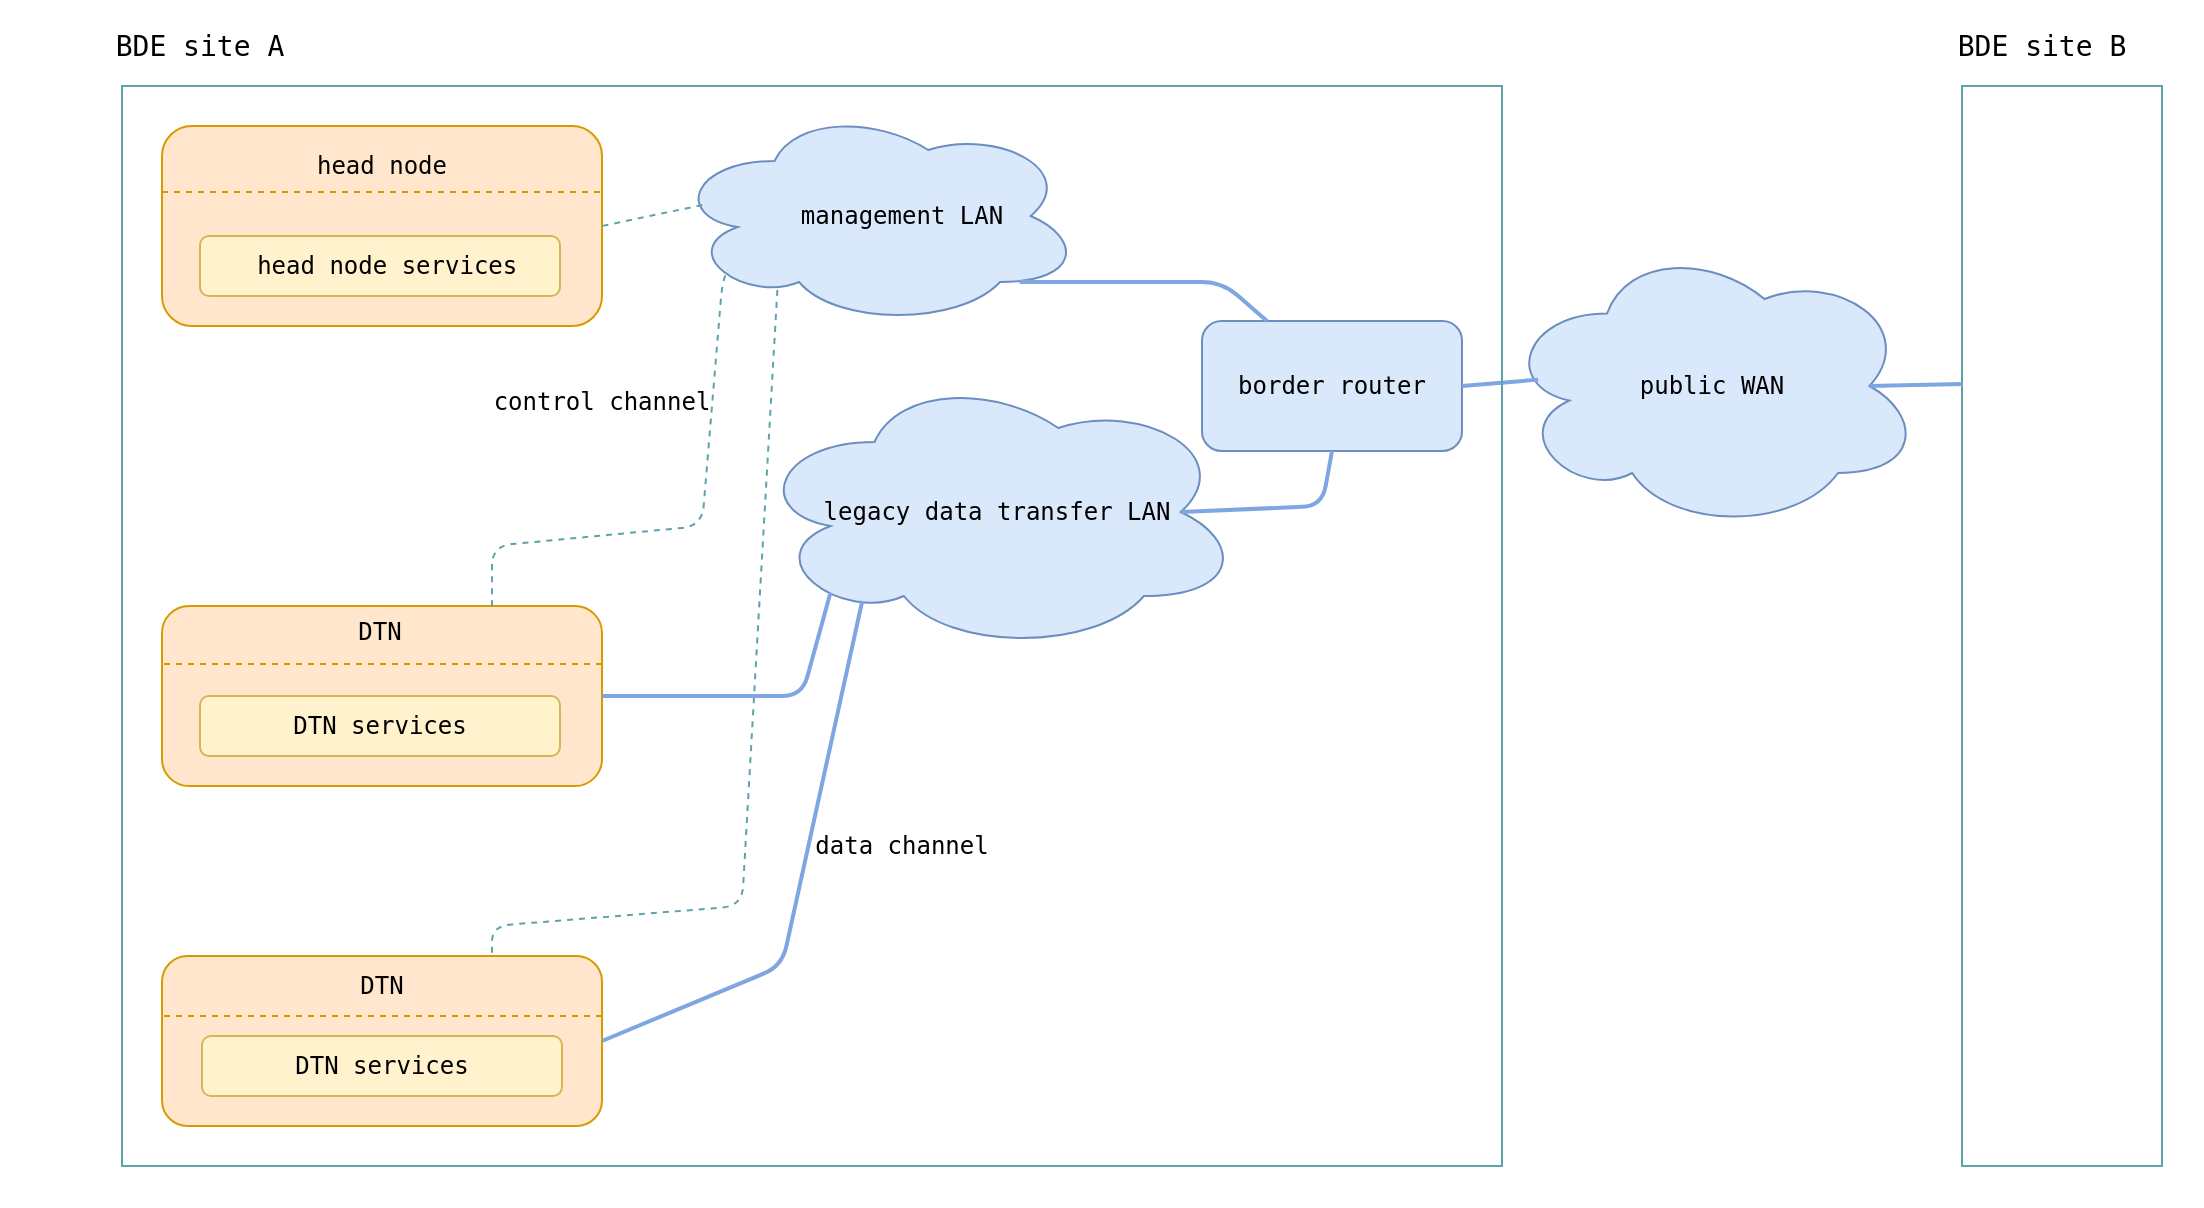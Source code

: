 <mxfile version="11.0.5" type="device"><diagram id="G1yLOSjbT4nv6QHOg05m" name="Page-1"><mxGraphModel dx="1422" dy="778" grid="1" gridSize="10" guides="1" tooltips="1" connect="1" arrows="1" fold="1" page="1" pageScale="1" pageWidth="850" pageHeight="1100" math="0" shadow="0"><root><mxCell id="0"/><mxCell id="1" parent="0"/><mxCell id="tOzXLsEt34cyvjYOYm4N-1" value="" style="rounded=0;whiteSpace=wrap;html=1;strokeColor=none;" parent="1" vertex="1"><mxGeometry x="130" y="10" width="1060" height="600" as="geometry"/></mxCell><mxCell id="tOzXLsEt34cyvjYOYm4N-3" value="" style="rounded=1;whiteSpace=wrap;html=1;fillColor=#ffe6cc;strokeColor=#d79b00;glass=0;comic=0;" parent="1" vertex="1"><mxGeometry x="170" y="70" width="220" height="100" as="geometry"/></mxCell><mxCell id="tOzXLsEt34cyvjYOYm4N-4" value="&lt;pre&gt;head node&lt;/pre&gt;" style="text;html=1;strokeColor=none;fillColor=none;align=center;verticalAlign=middle;whiteSpace=wrap;rounded=0;" parent="1" vertex="1"><mxGeometry x="200" y="80" width="160" height="20" as="geometry"/></mxCell><mxCell id="tOzXLsEt34cyvjYOYm4N-6" value="" style="endArrow=none;dashed=1;html=1;strokeColor=#D79B00;" parent="1" edge="1"><mxGeometry width="50" height="50" relative="1" as="geometry"><mxPoint x="170" y="103" as="sourcePoint"/><mxPoint x="390" y="103" as="targetPoint"/></mxGeometry></mxCell><mxCell id="tOzXLsEt34cyvjYOYm4N-7" value="&lt;pre&gt;&amp;nbsp;head node services&lt;/pre&gt;" style="rounded=1;whiteSpace=wrap;html=1;fillColor=#fff2cc;strokeColor=#d6b656;" parent="1" vertex="1"><mxGeometry x="189" y="125" width="180" height="30" as="geometry"/></mxCell><mxCell id="tOzXLsEt34cyvjYOYm4N-13" value="" style="ellipse;shape=cloud;whiteSpace=wrap;html=1;rounded=1;glass=0;comic=0;fillColor=#dae8fc;strokeColor=#6c8ebf;" parent="1" vertex="1"><mxGeometry x="425" y="60" width="205" height="110" as="geometry"/></mxCell><mxCell id="tOzXLsEt34cyvjYOYm4N-14" value="&lt;pre&gt;border router&lt;/pre&gt;" style="rounded=1;whiteSpace=wrap;html=1;glass=0;comic=0;fillColor=#dae8fc;strokeColor=#6c8ebf;" parent="1" vertex="1"><mxGeometry x="690" y="167.5" width="130" height="65" as="geometry"/></mxCell><mxCell id="tOzXLsEt34cyvjYOYm4N-16" value="&lt;pre&gt;public WAN&lt;/pre&gt;" style="ellipse;shape=cloud;whiteSpace=wrap;html=1;rounded=1;glass=0;comic=0;fillColor=#dae8fc;strokeColor=#6c8ebf;" parent="1" vertex="1"><mxGeometry x="840" y="127.5" width="210" height="145" as="geometry"/></mxCell><mxCell id="tOzXLsEt34cyvjYOYm4N-17" value="" style="rounded=1;whiteSpace=wrap;html=1;glass=0;comic=0;fillColor=#ffe6cc;strokeColor=#d79b00;" parent="1" vertex="1"><mxGeometry x="170" y="310" width="220" height="90" as="geometry"/></mxCell><mxCell id="tOzXLsEt34cyvjYOYm4N-19" value="&lt;pre&gt;DTN services&lt;/pre&gt;" style="rounded=1;whiteSpace=wrap;html=1;glass=0;comic=0;fillColor=#fff2cc;strokeColor=#d6b656;" parent="1" vertex="1"><mxGeometry x="189" y="355" width="180" height="30" as="geometry"/></mxCell><mxCell id="tOzXLsEt34cyvjYOYm4N-24" value="&lt;pre&gt;DTN&lt;/pre&gt;" style="text;html=1;strokeColor=none;fillColor=none;align=center;verticalAlign=middle;whiteSpace=wrap;rounded=0;glass=0;comic=0;" parent="1" vertex="1"><mxGeometry x="259" y="312.5" width="40" height="20" as="geometry"/></mxCell><mxCell id="tOzXLsEt34cyvjYOYm4N-25" value="" style="endArrow=none;dashed=1;html=1;strokeColor=#D79B00;entryX=0.999;entryY=0.322;entryDx=0;entryDy=0;entryPerimeter=0;" parent="1" target="tOzXLsEt34cyvjYOYm4N-17" edge="1"><mxGeometry width="50" height="50" relative="1" as="geometry"><mxPoint x="171" y="339" as="sourcePoint"/><mxPoint x="100" y="650" as="targetPoint"/></mxGeometry></mxCell><mxCell id="tOzXLsEt34cyvjYOYm4N-28" value="" style="rounded=1;whiteSpace=wrap;html=1;glass=0;comic=0;fillColor=#ffe6cc;strokeColor=#d79b00;" parent="1" vertex="1"><mxGeometry x="170" y="485" width="220" height="85" as="geometry"/></mxCell><mxCell id="tOzXLsEt34cyvjYOYm4N-29" value="" style="endArrow=none;dashed=1;html=1;strokeColor=#D79B00;entryX=1.002;entryY=0.353;entryDx=0;entryDy=0;entryPerimeter=0;" parent="1" target="tOzXLsEt34cyvjYOYm4N-28" edge="1"><mxGeometry width="50" height="50" relative="1" as="geometry"><mxPoint x="171" y="515" as="sourcePoint"/><mxPoint x="100" y="825" as="targetPoint"/></mxGeometry></mxCell><mxCell id="tOzXLsEt34cyvjYOYm4N-30" value="&lt;pre&gt;DTN&lt;/pre&gt;" style="text;html=1;strokeColor=none;fillColor=none;align=center;verticalAlign=middle;whiteSpace=wrap;rounded=0;glass=0;comic=0;" parent="1" vertex="1"><mxGeometry x="260" y="490" width="40" height="20" as="geometry"/></mxCell><mxCell id="tOzXLsEt34cyvjYOYm4N-31" value="&lt;pre&gt;DTN services&lt;/pre&gt;" style="rounded=1;whiteSpace=wrap;html=1;glass=0;comic=0;fillColor=#fff2cc;strokeColor=#d6b656;" parent="1" vertex="1"><mxGeometry x="190" y="525" width="180" height="30" as="geometry"/></mxCell><mxCell id="tOzXLsEt34cyvjYOYm4N-33" value="" style="endArrow=none;html=1;strokeColor=#5ca4a9;entryX=0.75;entryY=0;entryDx=0;entryDy=0;exitX=0.13;exitY=0.77;exitDx=0;exitDy=0;exitPerimeter=0;dashed=1;" parent="1" source="tOzXLsEt34cyvjYOYm4N-13" target="tOzXLsEt34cyvjYOYm4N-17" edge="1"><mxGeometry width="50" height="50" relative="1" as="geometry"><mxPoint x="520" y="146" as="sourcePoint"/><mxPoint x="170" y="680" as="targetPoint"/><Array as="points"><mxPoint x="450" y="150"/><mxPoint x="440" y="270"/><mxPoint x="335" y="280"/></Array></mxGeometry></mxCell><mxCell id="tOzXLsEt34cyvjYOYm4N-34" value="" style="endArrow=none;html=1;strokeColor=#5ca4a9;entryX=0.75;entryY=0;entryDx=0;entryDy=0;exitX=0.257;exitY=0.836;exitDx=0;exitDy=0;exitPerimeter=0;dashed=1;" parent="1" source="tOzXLsEt34cyvjYOYm4N-13" target="tOzXLsEt34cyvjYOYm4N-28" edge="1"><mxGeometry width="50" height="50" relative="1" as="geometry"><mxPoint x="120" y="730" as="sourcePoint"/><mxPoint x="170" y="680" as="targetPoint"/><Array as="points"><mxPoint x="460" y="460"/><mxPoint x="335" y="470"/></Array></mxGeometry></mxCell><mxCell id="tOzXLsEt34cyvjYOYm4N-40" value="&lt;pre&gt;management LAN&lt;/pre&gt;" style="text;html=1;strokeColor=none;fillColor=none;align=center;verticalAlign=middle;whiteSpace=wrap;rounded=0;glass=0;comic=0;" parent="1" vertex="1"><mxGeometry x="465" y="105" width="150" height="20" as="geometry"/></mxCell><mxCell id="tOzXLsEt34cyvjYOYm4N-43" value="&lt;pre&gt;legacy data transfer LAN&lt;/pre&gt;" style="ellipse;shape=cloud;whiteSpace=wrap;html=1;rounded=1;glass=0;comic=0;fillColor=#dae8fc;strokeColor=#6c8ebf;" parent="1" vertex="1"><mxGeometry x="465" y="193" width="245" height="140" as="geometry"/></mxCell><mxCell id="tOzXLsEt34cyvjYOYm4N-45" value="" style="endArrow=none;html=1;strokeColor=#7EA6E0;strokeWidth=2;exitX=1;exitY=0.5;exitDx=0;exitDy=0;entryX=0.16;entryY=0.789;entryDx=0;entryDy=0;entryPerimeter=0;" parent="1" source="tOzXLsEt34cyvjYOYm4N-17" target="tOzXLsEt34cyvjYOYm4N-43" edge="1"><mxGeometry width="50" height="50" relative="1" as="geometry"><mxPoint x="390" y="410" as="sourcePoint"/><mxPoint x="547" y="310" as="targetPoint"/><Array as="points"><mxPoint x="490" y="355"/></Array></mxGeometry></mxCell><mxCell id="tOzXLsEt34cyvjYOYm4N-47" value="" style="endArrow=none;html=1;strokeColor=#7EA6E0;strokeWidth=2;entryX=1;entryY=0.5;entryDx=0;entryDy=0;exitX=0.225;exitY=0.818;exitDx=0;exitDy=0;exitPerimeter=0;" parent="1" source="tOzXLsEt34cyvjYOYm4N-43" target="tOzXLsEt34cyvjYOYm4N-28" edge="1"><mxGeometry width="50" height="50" relative="1" as="geometry"><mxPoint x="559" y="310" as="sourcePoint"/><mxPoint x="190" y="670" as="targetPoint"/><Array as="points"><mxPoint x="480" y="490"/></Array></mxGeometry></mxCell><mxCell id="tOzXLsEt34cyvjYOYm4N-48" value="" style="endArrow=none;html=1;strokeColor=#7EA6E0;strokeWidth=2;exitX=0.5;exitY=1;exitDx=0;exitDy=0;entryX=0.875;entryY=0.5;entryDx=0;entryDy=0;entryPerimeter=0;" parent="1" source="tOzXLsEt34cyvjYOYm4N-14" target="tOzXLsEt34cyvjYOYm4N-43" edge="1"><mxGeometry width="50" height="50" relative="1" as="geometry"><mxPoint x="680" y="360" as="sourcePoint"/><mxPoint x="790" y="278" as="targetPoint"/><Array as="points"><mxPoint x="750" y="260"/></Array></mxGeometry></mxCell><mxCell id="tOzXLsEt34cyvjYOYm4N-51" value="" style="endArrow=none;html=1;strokeColor=#5CA4A9;strokeWidth=1;exitX=0.074;exitY=0.45;exitDx=0;exitDy=0;exitPerimeter=0;dashed=1;entryX=1;entryY=0.5;entryDx=0;entryDy=0;" parent="1" source="tOzXLsEt34cyvjYOYm4N-13" target="tOzXLsEt34cyvjYOYm4N-3" edge="1"><mxGeometry width="50" height="50" relative="1" as="geometry"><mxPoint x="140" y="720" as="sourcePoint"/><mxPoint x="389" y="100" as="targetPoint"/></mxGeometry></mxCell><mxCell id="FGDX1iZUFvUsI8na-w_N-1" value="&lt;pre&gt;control channel&lt;/pre&gt;" style="text;html=1;strokeColor=none;fillColor=none;align=center;verticalAlign=middle;whiteSpace=wrap;rounded=0;" vertex="1" parent="1"><mxGeometry x="370" y="197.5" width="40" height="20" as="geometry"/></mxCell><mxCell id="FGDX1iZUFvUsI8na-w_N-6" value="&lt;pre&gt;data channel&lt;/pre&gt;" style="text;html=1;strokeColor=none;fillColor=none;align=center;verticalAlign=middle;whiteSpace=wrap;rounded=0;" vertex="1" parent="1"><mxGeometry x="510" y="420" width="60" height="20" as="geometry"/></mxCell><mxCell id="FGDX1iZUFvUsI8na-w_N-9" value="" style="endArrow=none;html=1;strokeColor=#7EA6E0;strokeWidth=2;entryX=0.848;entryY=0.8;entryDx=0;entryDy=0;entryPerimeter=0;exitX=0.25;exitY=0;exitDx=0;exitDy=0;" edge="1" parent="1" source="tOzXLsEt34cyvjYOYm4N-14" target="tOzXLsEt34cyvjYOYm4N-13"><mxGeometry width="50" height="50" relative="1" as="geometry"><mxPoint x="870" y="287.5" as="sourcePoint"/><mxPoint x="800" y="288" as="targetPoint"/><Array as="points"><mxPoint x="700" y="148"/></Array></mxGeometry></mxCell><mxCell id="FGDX1iZUFvUsI8na-w_N-10" value="" style="endArrow=none;html=1;strokeColor=#7EA6E0;strokeWidth=2;exitX=0.086;exitY=0.478;exitDx=0;exitDy=0;entryX=1;entryY=0.5;entryDx=0;entryDy=0;exitPerimeter=0;" edge="1" parent="1" source="tOzXLsEt34cyvjYOYm4N-16" target="tOzXLsEt34cyvjYOYm4N-14"><mxGeometry width="50" height="50" relative="1" as="geometry"><mxPoint x="870" y="287.5" as="sourcePoint"/><mxPoint x="800" y="288" as="targetPoint"/></mxGeometry></mxCell><mxCell id="FGDX1iZUFvUsI8na-w_N-12" value="&lt;pre style=&quot;font-size: 14px&quot;&gt;&lt;font style=&quot;font-size: 14px&quot;&gt;BDE site&lt;/font&gt; A&lt;/pre&gt;" style="text;html=1;strokeColor=none;fillColor=none;align=center;verticalAlign=middle;whiteSpace=wrap;rounded=0;dashed=1;" vertex="1" parent="1"><mxGeometry x="89" y="20" width="200" height="20" as="geometry"/></mxCell><mxCell id="FGDX1iZUFvUsI8na-w_N-15" value="" style="rounded=0;whiteSpace=wrap;html=1;strokeColor=#5CA4A9;fillColor=none;strokeWidth=1;" vertex="1" parent="1"><mxGeometry x="150" y="50" width="690" height="540" as="geometry"/></mxCell><mxCell id="FGDX1iZUFvUsI8na-w_N-21" value="" style="rounded=0;whiteSpace=wrap;html=1;strokeColor=#5CA4A9;strokeWidth=1;fillColor=none;" vertex="1" parent="1"><mxGeometry x="1070" y="50" width="100" height="540" as="geometry"/></mxCell><mxCell id="FGDX1iZUFvUsI8na-w_N-22" value="" style="endArrow=none;html=1;entryX=0.875;entryY=0.5;entryDx=0;entryDy=0;entryPerimeter=0;exitX=0;exitY=0.276;exitDx=0;exitDy=0;exitPerimeter=0;strokeColor=#7EA6E0;strokeWidth=2;" edge="1" parent="1" source="FGDX1iZUFvUsI8na-w_N-21" target="tOzXLsEt34cyvjYOYm4N-16"><mxGeometry width="50" height="50" relative="1" as="geometry"><mxPoint x="130" y="680" as="sourcePoint"/><mxPoint x="180" y="630" as="targetPoint"/></mxGeometry></mxCell><mxCell id="FGDX1iZUFvUsI8na-w_N-25" value="&lt;pre style=&quot;font-size: 14px&quot;&gt;&lt;font style=&quot;font-size: 14px&quot;&gt;BDE site B&lt;/font&gt;&lt;/pre&gt;" style="text;html=1;strokeColor=none;fillColor=none;align=center;verticalAlign=middle;whiteSpace=wrap;rounded=0;" vertex="1" parent="1"><mxGeometry x="1090" y="20" width="40" height="20" as="geometry"/></mxCell></root></mxGraphModel></diagram></mxfile>